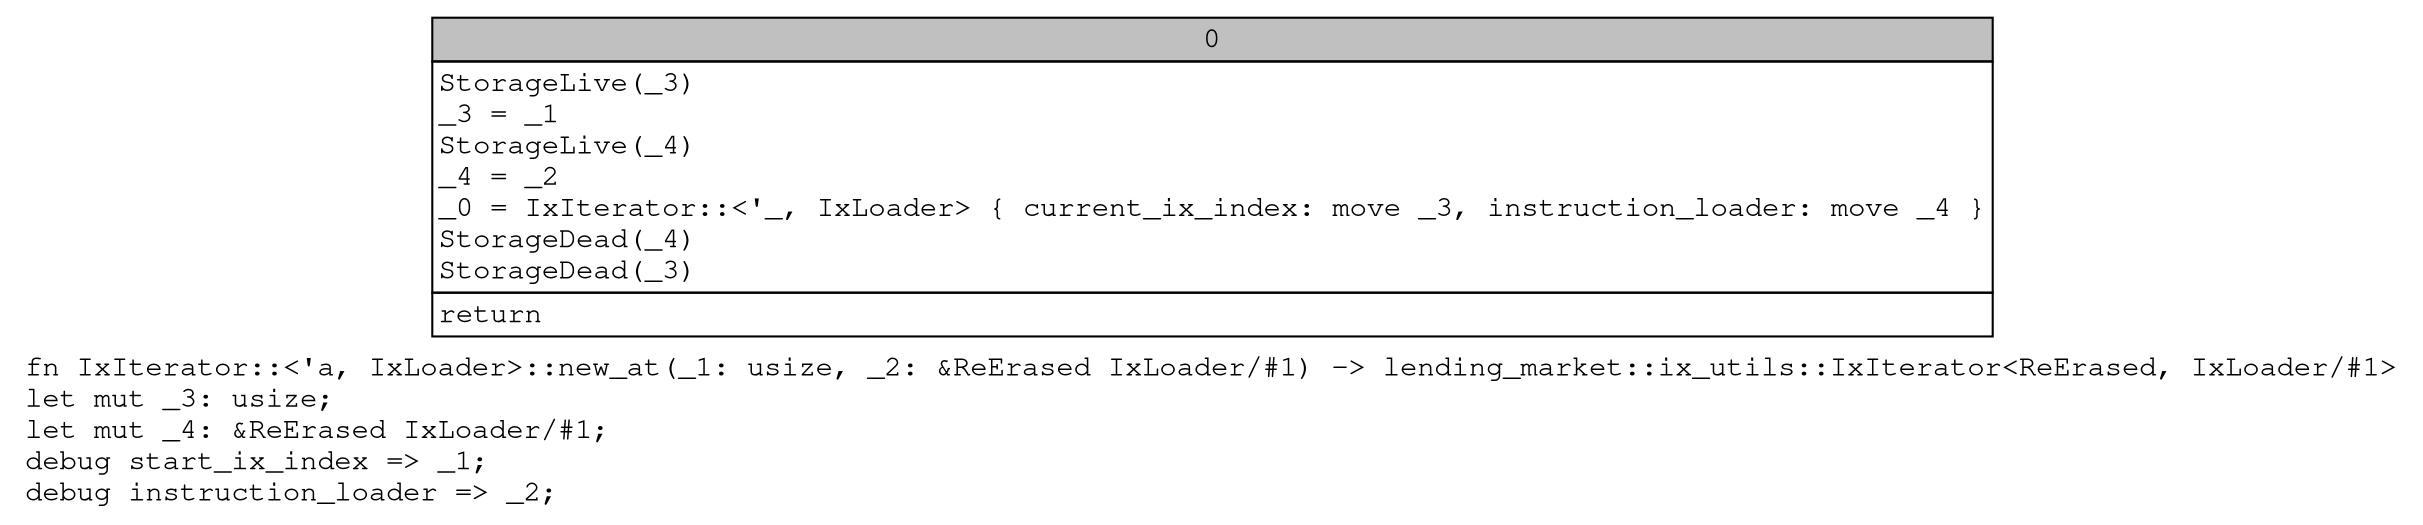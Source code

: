 digraph Mir_0_1141 {
    graph [fontname="Courier, monospace"];
    node [fontname="Courier, monospace"];
    edge [fontname="Courier, monospace"];
    label=<fn IxIterator::&lt;'a, IxLoader&gt;::new_at(_1: usize, _2: &amp;ReErased IxLoader/#1) -&gt; lending_market::ix_utils::IxIterator&lt;ReErased, IxLoader/#1&gt;<br align="left"/>let mut _3: usize;<br align="left"/>let mut _4: &amp;ReErased IxLoader/#1;<br align="left"/>debug start_ix_index =&gt; _1;<br align="left"/>debug instruction_loader =&gt; _2;<br align="left"/>>;
    bb0__0_1141 [shape="none", label=<<table border="0" cellborder="1" cellspacing="0"><tr><td bgcolor="gray" align="center" colspan="1">0</td></tr><tr><td align="left" balign="left">StorageLive(_3)<br/>_3 = _1<br/>StorageLive(_4)<br/>_4 = _2<br/>_0 = IxIterator::&lt;'_, IxLoader&gt; { current_ix_index: move _3, instruction_loader: move _4 }<br/>StorageDead(_4)<br/>StorageDead(_3)<br/></td></tr><tr><td align="left">return</td></tr></table>>];
}
